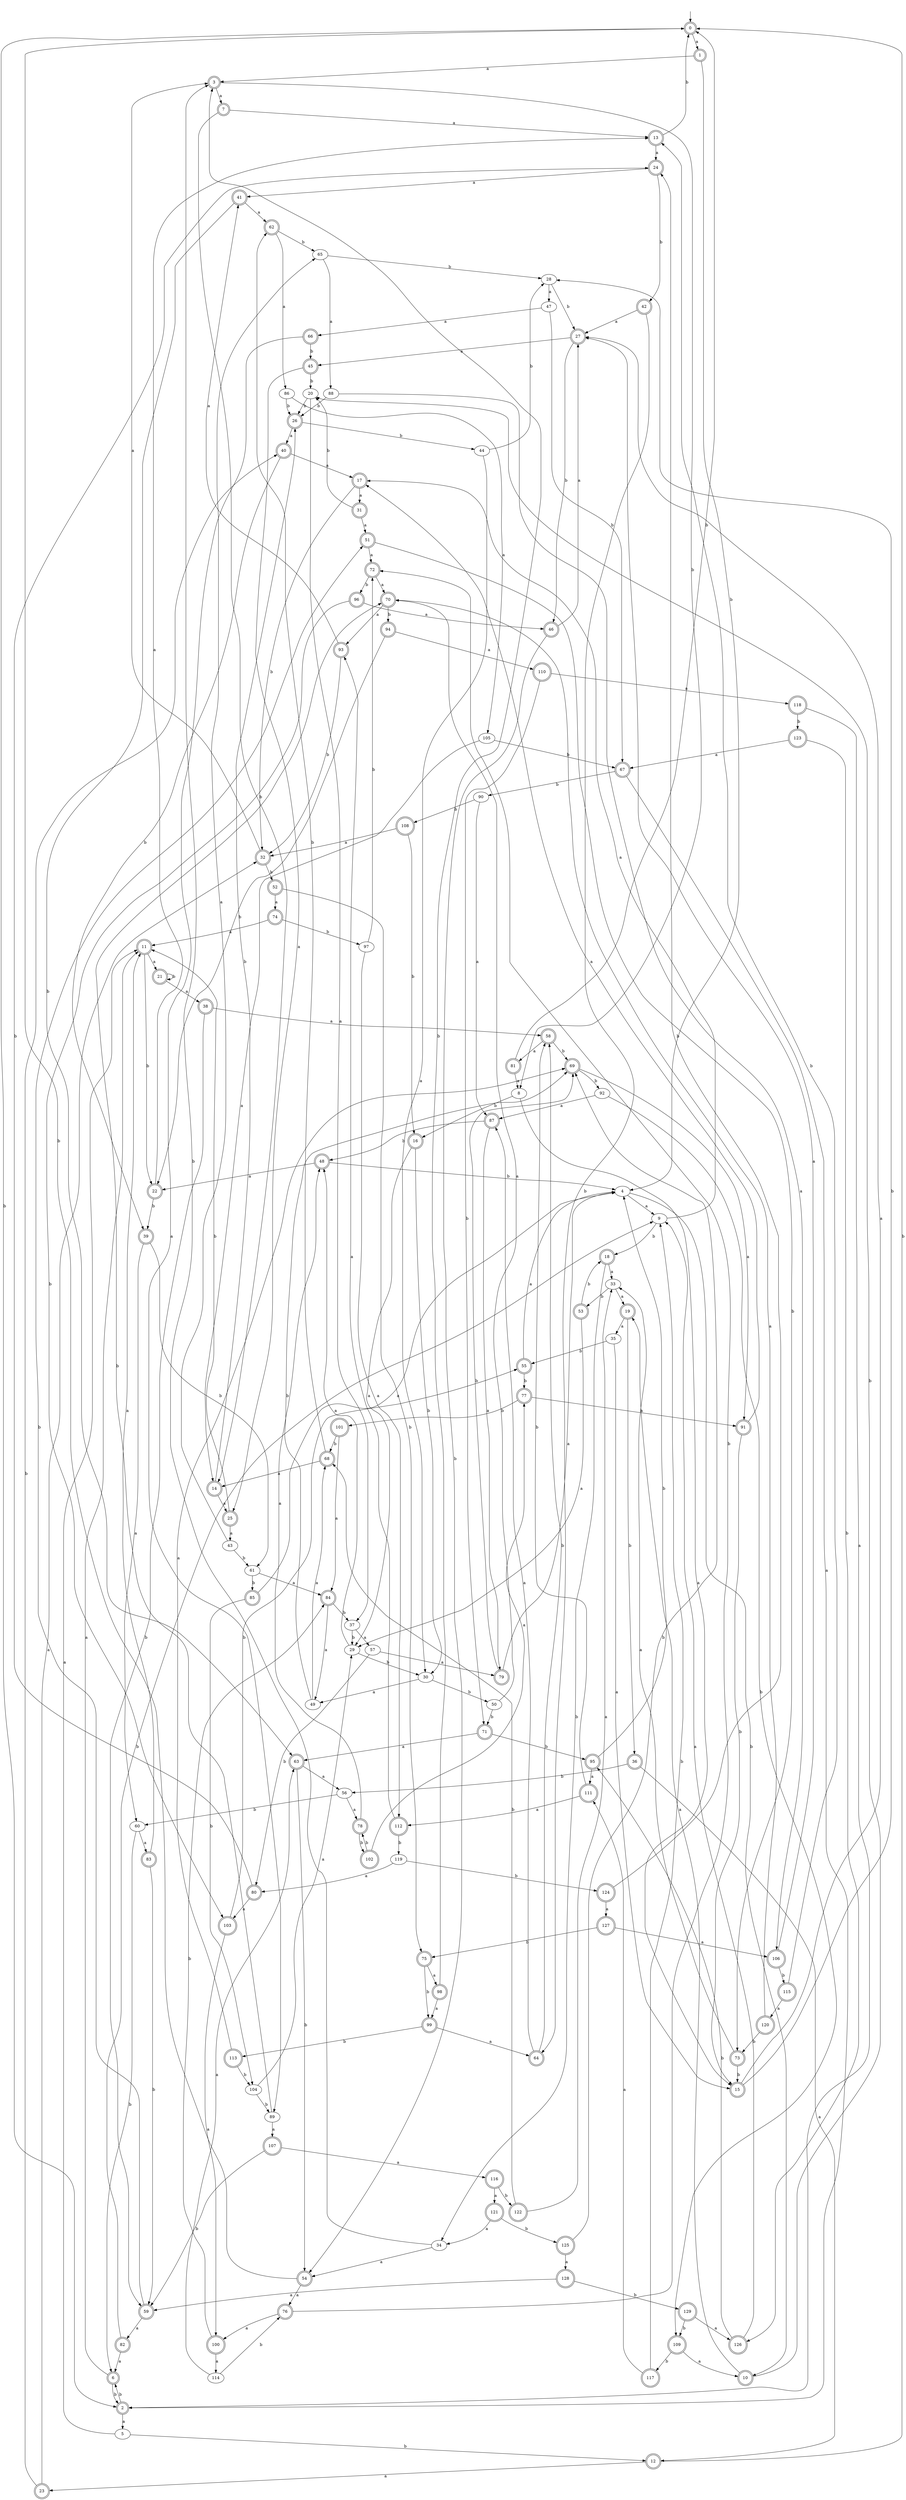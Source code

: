 digraph RandomDFA {
  __start0 [label="", shape=none];
  __start0 -> 0 [label=""];
  0 [shape=circle] [shape=doublecircle]
  0 -> 1 [label="a"]
  0 -> 2 [label="b"]
  1 [shape=doublecircle]
  1 -> 3 [label="a"]
  1 -> 4 [label="b"]
  2 [shape=doublecircle]
  2 -> 5 [label="a"]
  2 -> 6 [label="b"]
  3 [shape=doublecircle]
  3 -> 7 [label="a"]
  3 -> 8 [label="b"]
  4
  4 -> 9 [label="a"]
  4 -> 10 [label="b"]
  5
  5 -> 11 [label="a"]
  5 -> 12 [label="b"]
  6 [shape=doublecircle]
  6 -> 11 [label="a"]
  6 -> 2 [label="b"]
  7 [shape=doublecircle]
  7 -> 13 [label="a"]
  7 -> 14 [label="b"]
  8
  8 -> 15 [label="a"]
  8 -> 16 [label="b"]
  9
  9 -> 17 [label="a"]
  9 -> 18 [label="b"]
  10 [shape=doublecircle]
  10 -> 19 [label="a"]
  10 -> 20 [label="b"]
  11 [shape=doublecircle]
  11 -> 21 [label="a"]
  11 -> 22 [label="b"]
  12 [shape=doublecircle]
  12 -> 23 [label="a"]
  12 -> 0 [label="b"]
  13 [shape=doublecircle]
  13 -> 24 [label="a"]
  13 -> 0 [label="b"]
  14 [shape=doublecircle]
  14 -> 25 [label="a"]
  14 -> 26 [label="b"]
  15 [shape=doublecircle]
  15 -> 27 [label="a"]
  15 -> 28 [label="b"]
  16 [shape=doublecircle]
  16 -> 29 [label="a"]
  16 -> 30 [label="b"]
  17 [shape=doublecircle]
  17 -> 31 [label="a"]
  17 -> 32 [label="b"]
  18 [shape=doublecircle]
  18 -> 33 [label="a"]
  18 -> 34 [label="b"]
  19 [shape=doublecircle]
  19 -> 35 [label="a"]
  19 -> 36 [label="b"]
  20
  20 -> 37 [label="a"]
  20 -> 26 [label="b"]
  21 [shape=doublecircle]
  21 -> 38 [label="a"]
  21 -> 21 [label="b"]
  22 [shape=doublecircle]
  22 -> 13 [label="a"]
  22 -> 39 [label="b"]
  23 [shape=doublecircle]
  23 -> 32 [label="a"]
  23 -> 40 [label="b"]
  24 [shape=doublecircle]
  24 -> 41 [label="a"]
  24 -> 42 [label="b"]
  25 [shape=doublecircle]
  25 -> 43 [label="a"]
  25 -> 11 [label="b"]
  26 [shape=doublecircle]
  26 -> 40 [label="a"]
  26 -> 44 [label="b"]
  27 [shape=doublecircle]
  27 -> 45 [label="a"]
  27 -> 46 [label="b"]
  28
  28 -> 47 [label="a"]
  28 -> 27 [label="b"]
  29
  29 -> 48 [label="a"]
  29 -> 30 [label="b"]
  30
  30 -> 49 [label="a"]
  30 -> 50 [label="b"]
  31 [shape=doublecircle]
  31 -> 51 [label="a"]
  31 -> 20 [label="b"]
  32 [shape=doublecircle]
  32 -> 3 [label="a"]
  32 -> 52 [label="b"]
  33
  33 -> 19 [label="a"]
  33 -> 53 [label="b"]
  34
  34 -> 54 [label="a"]
  34 -> 3 [label="b"]
  35
  35 -> 15 [label="a"]
  35 -> 55 [label="b"]
  36 [shape=doublecircle]
  36 -> 12 [label="a"]
  36 -> 56 [label="b"]
  37
  37 -> 57 [label="a"]
  37 -> 29 [label="b"]
  38 [shape=doublecircle]
  38 -> 58 [label="a"]
  38 -> 59 [label="b"]
  39 [shape=doublecircle]
  39 -> 60 [label="a"]
  39 -> 61 [label="b"]
  40 [shape=doublecircle]
  40 -> 17 [label="a"]
  40 -> 39 [label="b"]
  41 [shape=doublecircle]
  41 -> 62 [label="a"]
  41 -> 63 [label="b"]
  42 [shape=doublecircle]
  42 -> 27 [label="a"]
  42 -> 64 [label="b"]
  43
  43 -> 65 [label="a"]
  43 -> 61 [label="b"]
  44
  44 -> 30 [label="a"]
  44 -> 28 [label="b"]
  45 [shape=doublecircle]
  45 -> 25 [label="a"]
  45 -> 20 [label="b"]
  46 [shape=doublecircle]
  46 -> 27 [label="a"]
  46 -> 54 [label="b"]
  47
  47 -> 66 [label="a"]
  47 -> 67 [label="b"]
  48 [shape=doublecircle]
  48 -> 22 [label="a"]
  48 -> 4 [label="b"]
  49
  49 -> 68 [label="a"]
  49 -> 69 [label="b"]
  50
  50 -> 70 [label="a"]
  50 -> 71 [label="b"]
  51 [shape=doublecircle]
  51 -> 72 [label="a"]
  51 -> 73 [label="b"]
  52 [shape=doublecircle]
  52 -> 74 [label="a"]
  52 -> 75 [label="b"]
  53 [shape=doublecircle]
  53 -> 29 [label="a"]
  53 -> 18 [label="b"]
  54 [shape=doublecircle]
  54 -> 76 [label="a"]
  54 -> 0 [label="b"]
  55 [shape=doublecircle]
  55 -> 4 [label="a"]
  55 -> 77 [label="b"]
  56
  56 -> 78 [label="a"]
  56 -> 60 [label="b"]
  57
  57 -> 79 [label="a"]
  57 -> 80 [label="b"]
  58 [shape=doublecircle]
  58 -> 81 [label="a"]
  58 -> 69 [label="b"]
  59 [shape=doublecircle]
  59 -> 82 [label="a"]
  59 -> 51 [label="b"]
  60
  60 -> 83 [label="a"]
  60 -> 6 [label="b"]
  61
  61 -> 84 [label="a"]
  61 -> 85 [label="b"]
  62 [shape=doublecircle]
  62 -> 86 [label="a"]
  62 -> 65 [label="b"]
  63 [shape=doublecircle]
  63 -> 56 [label="a"]
  63 -> 54 [label="b"]
  64 [shape=doublecircle]
  64 -> 87 [label="a"]
  64 -> 58 [label="b"]
  65
  65 -> 88 [label="a"]
  65 -> 28 [label="b"]
  66 [shape=doublecircle]
  66 -> 89 [label="a"]
  66 -> 45 [label="b"]
  67 [shape=doublecircle]
  67 -> 2 [label="a"]
  67 -> 90 [label="b"]
  68 [shape=doublecircle]
  68 -> 14 [label="a"]
  68 -> 62 [label="b"]
  69 [shape=doublecircle]
  69 -> 91 [label="a"]
  69 -> 92 [label="b"]
  70 [shape=doublecircle]
  70 -> 93 [label="a"]
  70 -> 94 [label="b"]
  71 [shape=doublecircle]
  71 -> 63 [label="a"]
  71 -> 95 [label="b"]
  72 [shape=doublecircle]
  72 -> 70 [label="a"]
  72 -> 96 [label="b"]
  73 [shape=doublecircle]
  73 -> 33 [label="a"]
  73 -> 15 [label="b"]
  74 [shape=doublecircle]
  74 -> 11 [label="a"]
  74 -> 97 [label="b"]
  75 [shape=doublecircle]
  75 -> 98 [label="a"]
  75 -> 99 [label="b"]
  76 [shape=doublecircle]
  76 -> 100 [label="a"]
  76 -> 72 [label="b"]
  77 [shape=doublecircle]
  77 -> 91 [label="a"]
  77 -> 101 [label="b"]
  78 [shape=doublecircle]
  78 -> 48 [label="a"]
  78 -> 102 [label="b"]
  79 [shape=doublecircle]
  79 -> 4 [label="a"]
  79 -> 69 [label="b"]
  80 [shape=doublecircle]
  80 -> 103 [label="a"]
  80 -> 24 [label="b"]
  81 [shape=doublecircle]
  81 -> 8 [label="a"]
  81 -> 0 [label="b"]
  82 [shape=doublecircle]
  82 -> 6 [label="a"]
  82 -> 9 [label="b"]
  83 [shape=doublecircle]
  83 -> 11 [label="a"]
  83 -> 59 [label="b"]
  84 [shape=doublecircle]
  84 -> 49 [label="a"]
  84 -> 37 [label="b"]
  85 [shape=doublecircle]
  85 -> 4 [label="a"]
  85 -> 104 [label="b"]
  86
  86 -> 105 [label="a"]
  86 -> 26 [label="b"]
  87 [shape=doublecircle]
  87 -> 79 [label="a"]
  87 -> 48 [label="b"]
  88
  88 -> 106 [label="a"]
  88 -> 26 [label="b"]
  89
  89 -> 107 [label="a"]
  89 -> 70 [label="b"]
  90
  90 -> 87 [label="a"]
  90 -> 108 [label="b"]
  91 [shape=doublecircle]
  91 -> 17 [label="a"]
  91 -> 15 [label="b"]
  92
  92 -> 87 [label="a"]
  92 -> 109 [label="b"]
  93 [shape=doublecircle]
  93 -> 41 [label="a"]
  93 -> 32 [label="b"]
  94 [shape=doublecircle]
  94 -> 110 [label="a"]
  94 -> 22 [label="b"]
  95 [shape=doublecircle]
  95 -> 111 [label="a"]
  95 -> 4 [label="b"]
  96 [shape=doublecircle]
  96 -> 46 [label="a"]
  96 -> 103 [label="b"]
  97
  97 -> 112 [label="a"]
  97 -> 72 [label="b"]
  98 [shape=doublecircle]
  98 -> 99 [label="a"]
  98 -> 3 [label="b"]
  99 [shape=doublecircle]
  99 -> 64 [label="a"]
  99 -> 113 [label="b"]
  100 [shape=doublecircle]
  100 -> 114 [label="a"]
  100 -> 84 [label="b"]
  101 [shape=doublecircle]
  101 -> 84 [label="a"]
  101 -> 68 [label="b"]
  102 [shape=doublecircle]
  102 -> 77 [label="a"]
  102 -> 78 [label="b"]
  103 [shape=doublecircle]
  103 -> 100 [label="a"]
  103 -> 55 [label="b"]
  104
  104 -> 29 [label="a"]
  104 -> 89 [label="b"]
  105
  105 -> 14 [label="a"]
  105 -> 67 [label="b"]
  106 [shape=doublecircle]
  106 -> 27 [label="a"]
  106 -> 115 [label="b"]
  107 [shape=doublecircle]
  107 -> 116 [label="a"]
  107 -> 59 [label="b"]
  108 [shape=doublecircle]
  108 -> 32 [label="a"]
  108 -> 16 [label="b"]
  109 [shape=doublecircle]
  109 -> 10 [label="a"]
  109 -> 117 [label="b"]
  110 [shape=doublecircle]
  110 -> 118 [label="a"]
  110 -> 71 [label="b"]
  111 [shape=doublecircle]
  111 -> 112 [label="a"]
  111 -> 58 [label="b"]
  112 [shape=doublecircle]
  112 -> 93 [label="a"]
  112 -> 119 [label="b"]
  113 [shape=doublecircle]
  113 -> 69 [label="a"]
  113 -> 104 [label="b"]
  114
  114 -> 63 [label="a"]
  114 -> 76 [label="b"]
  115 [shape=doublecircle]
  115 -> 120 [label="a"]
  115 -> 13 [label="b"]
  116 [shape=doublecircle]
  116 -> 121 [label="a"]
  116 -> 122 [label="b"]
  117 [shape=doublecircle]
  117 -> 111 [label="a"]
  117 -> 9 [label="b"]
  118 [shape=doublecircle]
  118 -> 2 [label="a"]
  118 -> 123 [label="b"]
  119
  119 -> 80 [label="a"]
  119 -> 124 [label="b"]
  120 [shape=doublecircle]
  120 -> 70 [label="a"]
  120 -> 73 [label="b"]
  121 [shape=doublecircle]
  121 -> 34 [label="a"]
  121 -> 125 [label="b"]
  122 [shape=doublecircle]
  122 -> 33 [label="a"]
  122 -> 68 [label="b"]
  123 [shape=doublecircle]
  123 -> 67 [label="a"]
  123 -> 126 [label="b"]
  124 [shape=doublecircle]
  124 -> 127 [label="a"]
  124 -> 24 [label="b"]
  125 [shape=doublecircle]
  125 -> 128 [label="a"]
  125 -> 69 [label="b"]
  126 [shape=doublecircle]
  126 -> 9 [label="a"]
  126 -> 95 [label="b"]
  127 [shape=doublecircle]
  127 -> 106 [label="a"]
  127 -> 75 [label="b"]
  128 [shape=doublecircle]
  128 -> 59 [label="a"]
  128 -> 129 [label="b"]
  129 [shape=doublecircle]
  129 -> 126 [label="a"]
  129 -> 109 [label="b"]
}
